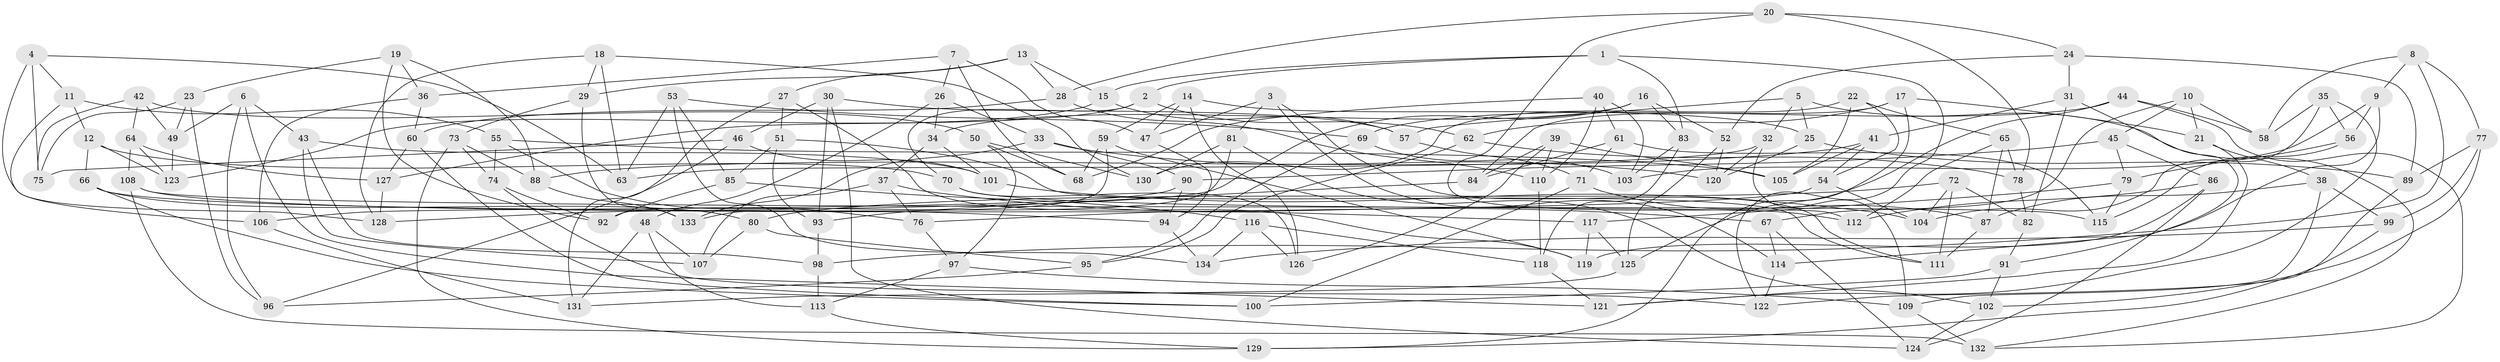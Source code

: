 // coarse degree distribution, {4: 0.41509433962264153, 3: 0.11320754716981132, 5: 0.1320754716981132, 6: 0.09433962264150944, 10: 0.018867924528301886, 7: 0.03773584905660377, 8: 0.05660377358490566, 15: 0.03773584905660377, 11: 0.018867924528301886, 9: 0.07547169811320754}
// Generated by graph-tools (version 1.1) at 2025/02/03/04/25 22:02:15]
// undirected, 134 vertices, 268 edges
graph export_dot {
graph [start="1"]
  node [color=gray90,style=filled];
  1;
  2;
  3;
  4;
  5;
  6;
  7;
  8;
  9;
  10;
  11;
  12;
  13;
  14;
  15;
  16;
  17;
  18;
  19;
  20;
  21;
  22;
  23;
  24;
  25;
  26;
  27;
  28;
  29;
  30;
  31;
  32;
  33;
  34;
  35;
  36;
  37;
  38;
  39;
  40;
  41;
  42;
  43;
  44;
  45;
  46;
  47;
  48;
  49;
  50;
  51;
  52;
  53;
  54;
  55;
  56;
  57;
  58;
  59;
  60;
  61;
  62;
  63;
  64;
  65;
  66;
  67;
  68;
  69;
  70;
  71;
  72;
  73;
  74;
  75;
  76;
  77;
  78;
  79;
  80;
  81;
  82;
  83;
  84;
  85;
  86;
  87;
  88;
  89;
  90;
  91;
  92;
  93;
  94;
  95;
  96;
  97;
  98;
  99;
  100;
  101;
  102;
  103;
  104;
  105;
  106;
  107;
  108;
  109;
  110;
  111;
  112;
  113;
  114;
  115;
  116;
  117;
  118;
  119;
  120;
  121;
  122;
  123;
  124;
  125;
  126;
  127;
  128;
  129;
  130;
  131;
  132;
  133;
  134;
  1 -- 122;
  1 -- 83;
  1 -- 2;
  1 -- 15;
  2 -- 62;
  2 -- 127;
  2 -- 70;
  3 -- 47;
  3 -- 111;
  3 -- 114;
  3 -- 81;
  4 -- 128;
  4 -- 75;
  4 -- 63;
  4 -- 11;
  5 -- 57;
  5 -- 25;
  5 -- 32;
  5 -- 132;
  6 -- 121;
  6 -- 49;
  6 -- 96;
  6 -- 43;
  7 -- 68;
  7 -- 47;
  7 -- 26;
  7 -- 36;
  8 -- 58;
  8 -- 77;
  8 -- 98;
  8 -- 9;
  9 -- 114;
  9 -- 103;
  9 -- 56;
  10 -- 45;
  10 -- 67;
  10 -- 58;
  10 -- 21;
  11 -- 106;
  11 -- 12;
  11 -- 55;
  12 -- 66;
  12 -- 70;
  12 -- 123;
  13 -- 15;
  13 -- 27;
  13 -- 28;
  13 -- 29;
  14 -- 126;
  14 -- 25;
  14 -- 59;
  14 -- 47;
  15 -- 57;
  15 -- 123;
  16 -- 83;
  16 -- 34;
  16 -- 128;
  16 -- 52;
  17 -- 84;
  17 -- 21;
  17 -- 62;
  17 -- 129;
  18 -- 130;
  18 -- 29;
  18 -- 128;
  18 -- 63;
  19 -- 88;
  19 -- 92;
  19 -- 23;
  19 -- 36;
  20 -- 24;
  20 -- 112;
  20 -- 28;
  20 -- 78;
  21 -- 38;
  21 -- 121;
  22 -- 130;
  22 -- 54;
  22 -- 105;
  22 -- 65;
  23 -- 75;
  23 -- 49;
  23 -- 96;
  24 -- 89;
  24 -- 31;
  24 -- 52;
  25 -- 120;
  25 -- 89;
  26 -- 34;
  26 -- 48;
  26 -- 33;
  27 -- 131;
  27 -- 51;
  27 -- 119;
  28 -- 60;
  28 -- 110;
  29 -- 73;
  29 -- 133;
  30 -- 124;
  30 -- 93;
  30 -- 57;
  30 -- 46;
  31 -- 91;
  31 -- 41;
  31 -- 82;
  32 -- 109;
  32 -- 63;
  32 -- 120;
  33 -- 133;
  33 -- 90;
  33 -- 120;
  34 -- 37;
  34 -- 101;
  35 -- 104;
  35 -- 121;
  35 -- 56;
  35 -- 58;
  36 -- 106;
  36 -- 60;
  37 -- 76;
  37 -- 67;
  37 -- 107;
  38 -- 99;
  38 -- 109;
  38 -- 87;
  39 -- 110;
  39 -- 126;
  39 -- 84;
  39 -- 105;
  40 -- 103;
  40 -- 68;
  40 -- 110;
  40 -- 61;
  41 -- 88;
  41 -- 54;
  41 -- 105;
  42 -- 49;
  42 -- 75;
  42 -- 50;
  42 -- 64;
  43 -- 107;
  43 -- 98;
  43 -- 101;
  44 -- 58;
  44 -- 69;
  44 -- 132;
  44 -- 125;
  45 -- 79;
  45 -- 90;
  45 -- 86;
  46 -- 75;
  46 -- 101;
  46 -- 96;
  47 -- 94;
  48 -- 107;
  48 -- 131;
  48 -- 113;
  49 -- 123;
  50 -- 68;
  50 -- 130;
  50 -- 97;
  51 -- 85;
  51 -- 111;
  51 -- 93;
  52 -- 120;
  52 -- 125;
  53 -- 134;
  53 -- 69;
  53 -- 63;
  53 -- 85;
  54 -- 76;
  54 -- 104;
  55 -- 74;
  55 -- 76;
  55 -- 105;
  56 -- 79;
  56 -- 115;
  57 -- 71;
  59 -- 133;
  59 -- 119;
  59 -- 68;
  60 -- 100;
  60 -- 127;
  61 -- 115;
  61 -- 71;
  61 -- 84;
  62 -- 78;
  62 -- 95;
  64 -- 123;
  64 -- 127;
  64 -- 108;
  65 -- 112;
  65 -- 78;
  65 -- 87;
  66 -- 80;
  66 -- 100;
  66 -- 94;
  67 -- 124;
  67 -- 114;
  69 -- 95;
  69 -- 103;
  70 -- 112;
  70 -- 126;
  71 -- 87;
  71 -- 100;
  72 -- 82;
  72 -- 111;
  72 -- 104;
  72 -- 80;
  73 -- 74;
  73 -- 129;
  73 -- 88;
  74 -- 92;
  74 -- 122;
  76 -- 97;
  77 -- 99;
  77 -- 102;
  77 -- 89;
  78 -- 82;
  79 -- 115;
  79 -- 117;
  80 -- 107;
  80 -- 95;
  81 -- 130;
  81 -- 102;
  81 -- 92;
  82 -- 91;
  83 -- 118;
  83 -- 103;
  84 -- 93;
  85 -- 116;
  85 -- 92;
  86 -- 124;
  86 -- 119;
  86 -- 112;
  87 -- 111;
  88 -- 133;
  89 -- 122;
  90 -- 106;
  90 -- 94;
  91 -- 102;
  91 -- 100;
  93 -- 98;
  94 -- 134;
  95 -- 96;
  97 -- 113;
  97 -- 109;
  98 -- 113;
  99 -- 134;
  99 -- 129;
  101 -- 104;
  102 -- 124;
  106 -- 131;
  108 -- 132;
  108 -- 115;
  108 -- 117;
  109 -- 132;
  110 -- 118;
  113 -- 129;
  114 -- 122;
  116 -- 126;
  116 -- 134;
  116 -- 118;
  117 -- 125;
  117 -- 119;
  118 -- 121;
  125 -- 131;
  127 -- 128;
}
